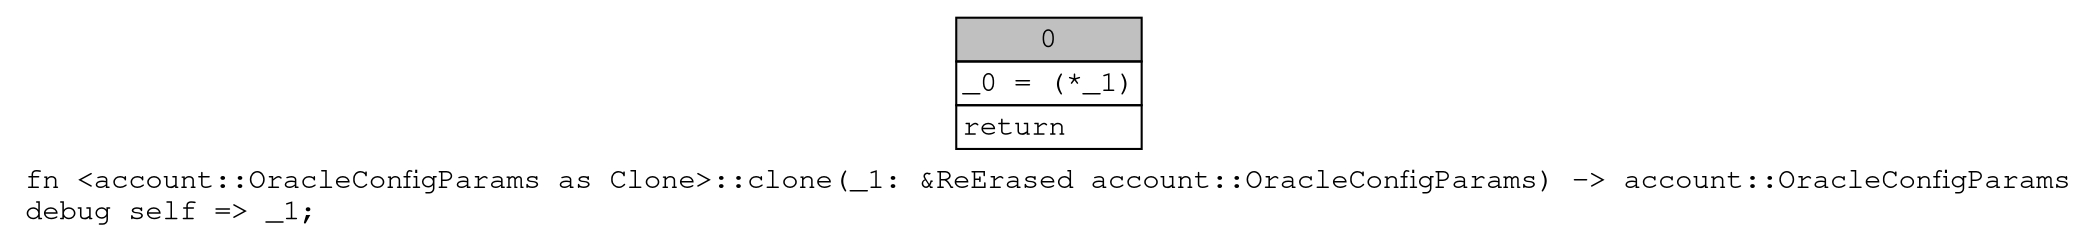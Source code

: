 digraph Mir_0_116 {
    graph [fontname="Courier, monospace"];
    node [fontname="Courier, monospace"];
    edge [fontname="Courier, monospace"];
    label=<fn &lt;account::OracleConfigParams as Clone&gt;::clone(_1: &amp;ReErased account::OracleConfigParams) -&gt; account::OracleConfigParams<br align="left"/>debug self =&gt; _1;<br align="left"/>>;
    bb0__0_116 [shape="none", label=<<table border="0" cellborder="1" cellspacing="0"><tr><td bgcolor="gray" align="center" colspan="1">0</td></tr><tr><td align="left" balign="left">_0 = (*_1)<br/></td></tr><tr><td align="left">return</td></tr></table>>];
}
